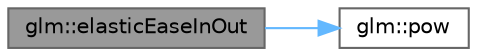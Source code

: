 digraph "glm::elasticEaseInOut"
{
 // LATEX_PDF_SIZE
  bgcolor="transparent";
  edge [fontname=Helvetica,fontsize=10,labelfontname=Helvetica,labelfontsize=10];
  node [fontname=Helvetica,fontsize=10,shape=box,height=0.2,width=0.4];
  rankdir="LR";
  Node1 [id="Node000001",label="glm::elasticEaseInOut",height=0.2,width=0.4,color="gray40", fillcolor="grey60", style="filled", fontcolor="black",tooltip=" "];
  Node1 -> Node2 [id="edge2_Node000001_Node000002",color="steelblue1",style="solid",tooltip=" "];
  Node2 [id="Node000002",label="glm::pow",height=0.2,width=0.4,color="grey40", fillcolor="white", style="filled",URL="$group__core__func__exponential.html#ga717a43207fffc8b5e8e66cf56ded5ace",tooltip=" "];
}
